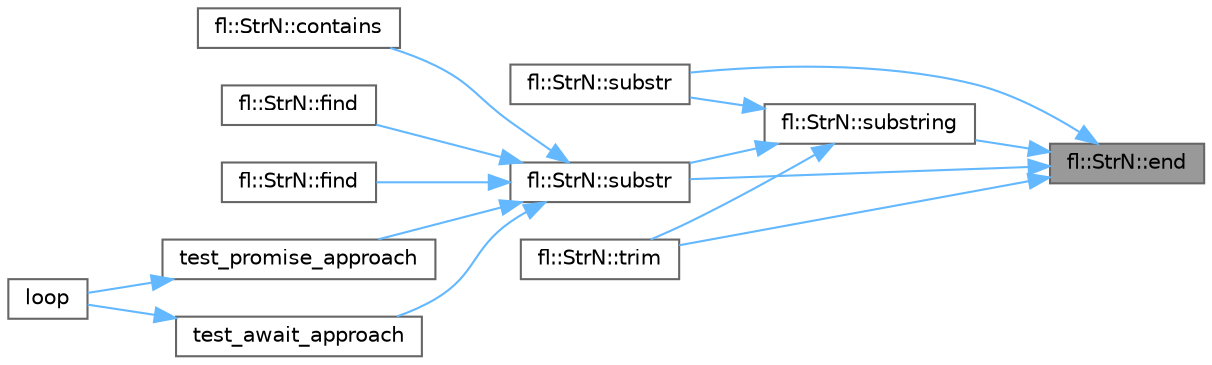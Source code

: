 digraph "fl::StrN::end"
{
 // INTERACTIVE_SVG=YES
 // LATEX_PDF_SIZE
  bgcolor="transparent";
  edge [fontname=Helvetica,fontsize=10,labelfontname=Helvetica,labelfontsize=10];
  node [fontname=Helvetica,fontsize=10,shape=box,height=0.2,width=0.4];
  rankdir="RL";
  Node1 [id="Node000001",label="fl::StrN::end",height=0.2,width=0.4,color="gray40", fillcolor="grey60", style="filled", fontcolor="black",tooltip=" "];
  Node1 -> Node2 [id="edge1_Node000001_Node000002",dir="back",color="steelblue1",style="solid",tooltip=" "];
  Node2 [id="Node000002",label="fl::StrN::substr",height=0.2,width=0.4,color="grey40", fillcolor="white", style="filled",URL="$dc/d96/classfl_1_1_str_n_aebf2f0c1377306b5c85da573e51cb6ca.html#aebf2f0c1377306b5c85da573e51cb6ca",tooltip=" "];
  Node1 -> Node3 [id="edge2_Node000001_Node000003",dir="back",color="steelblue1",style="solid",tooltip=" "];
  Node3 [id="Node000003",label="fl::StrN::substr",height=0.2,width=0.4,color="grey40", fillcolor="white", style="filled",URL="$dc/d96/classfl_1_1_str_n_a21a0bc7b6460aea621fd132a2be492ef.html#a21a0bc7b6460aea621fd132a2be492ef",tooltip=" "];
  Node3 -> Node4 [id="edge3_Node000003_Node000004",dir="back",color="steelblue1",style="solid",tooltip=" "];
  Node4 [id="Node000004",label="fl::StrN::contains",height=0.2,width=0.4,color="grey40", fillcolor="white", style="filled",URL="$dc/d96/classfl_1_1_str_n_a7f868cc582f7d3c94c5126fea897bf65.html#a7f868cc582f7d3c94c5126fea897bf65",tooltip=" "];
  Node3 -> Node5 [id="edge4_Node000003_Node000005",dir="back",color="steelblue1",style="solid",tooltip=" "];
  Node5 [id="Node000005",label="fl::StrN::find",height=0.2,width=0.4,color="grey40", fillcolor="white", style="filled",URL="$dc/d96/classfl_1_1_str_n_a50c296e19f822e75f837ec32bb69b092.html#a50c296e19f822e75f837ec32bb69b092",tooltip=" "];
  Node3 -> Node6 [id="edge5_Node000003_Node000006",dir="back",color="steelblue1",style="solid",tooltip=" "];
  Node6 [id="Node000006",label="fl::StrN::find",height=0.2,width=0.4,color="grey40", fillcolor="white", style="filled",URL="$dc/d96/classfl_1_1_str_n_aa62dc83396432286df26528c970d9105.html#aa62dc83396432286df26528c970d9105",tooltip=" "];
  Node3 -> Node7 [id="edge6_Node000003_Node000007",dir="back",color="steelblue1",style="solid",tooltip=" "];
  Node7 [id="Node000007",label="test_await_approach",height=0.2,width=0.4,color="grey40", fillcolor="white", style="filled",URL="$d5/dec/_net_test_real_8h_a75e6549812ad7bff897e0c92a225878a.html#a75e6549812ad7bff897e0c92a225878a",tooltip=" "];
  Node7 -> Node8 [id="edge7_Node000007_Node000008",dir="back",color="steelblue1",style="solid",tooltip=" "];
  Node8 [id="Node000008",label="loop",height=0.2,width=0.4,color="grey40", fillcolor="white", style="filled",URL="$d5/dec/_net_test_real_8h_afe461d27b9c48d5921c00d521181f12f.html#afe461d27b9c48d5921c00d521181f12f",tooltip=" "];
  Node3 -> Node9 [id="edge8_Node000003_Node000009",dir="back",color="steelblue1",style="solid",tooltip=" "];
  Node9 [id="Node000009",label="test_promise_approach",height=0.2,width=0.4,color="grey40", fillcolor="white", style="filled",URL="$d5/dec/_net_test_real_8h_a63e6ab1f58438832fe951d98467c6db1.html#a63e6ab1f58438832fe951d98467c6db1",tooltip=" "];
  Node9 -> Node8 [id="edge9_Node000009_Node000008",dir="back",color="steelblue1",style="solid",tooltip=" "];
  Node1 -> Node10 [id="edge10_Node000001_Node000010",dir="back",color="steelblue1",style="solid",tooltip=" "];
  Node10 [id="Node000010",label="fl::StrN::substring",height=0.2,width=0.4,color="grey40", fillcolor="white", style="filled",URL="$dc/d96/classfl_1_1_str_n_a9603b7cd3946e5478d645624d89951b8.html#a9603b7cd3946e5478d645624d89951b8",tooltip=" "];
  Node10 -> Node2 [id="edge11_Node000010_Node000002",dir="back",color="steelblue1",style="solid",tooltip=" "];
  Node10 -> Node3 [id="edge12_Node000010_Node000003",dir="back",color="steelblue1",style="solid",tooltip=" "];
  Node10 -> Node11 [id="edge13_Node000010_Node000011",dir="back",color="steelblue1",style="solid",tooltip=" "];
  Node11 [id="Node000011",label="fl::StrN::trim",height=0.2,width=0.4,color="grey40", fillcolor="white", style="filled",URL="$dc/d96/classfl_1_1_str_n_aafcfa50cdae5aa91c45d0d98c01f265d.html#aafcfa50cdae5aa91c45d0d98c01f265d",tooltip=" "];
  Node1 -> Node11 [id="edge14_Node000001_Node000011",dir="back",color="steelblue1",style="solid",tooltip=" "];
}
